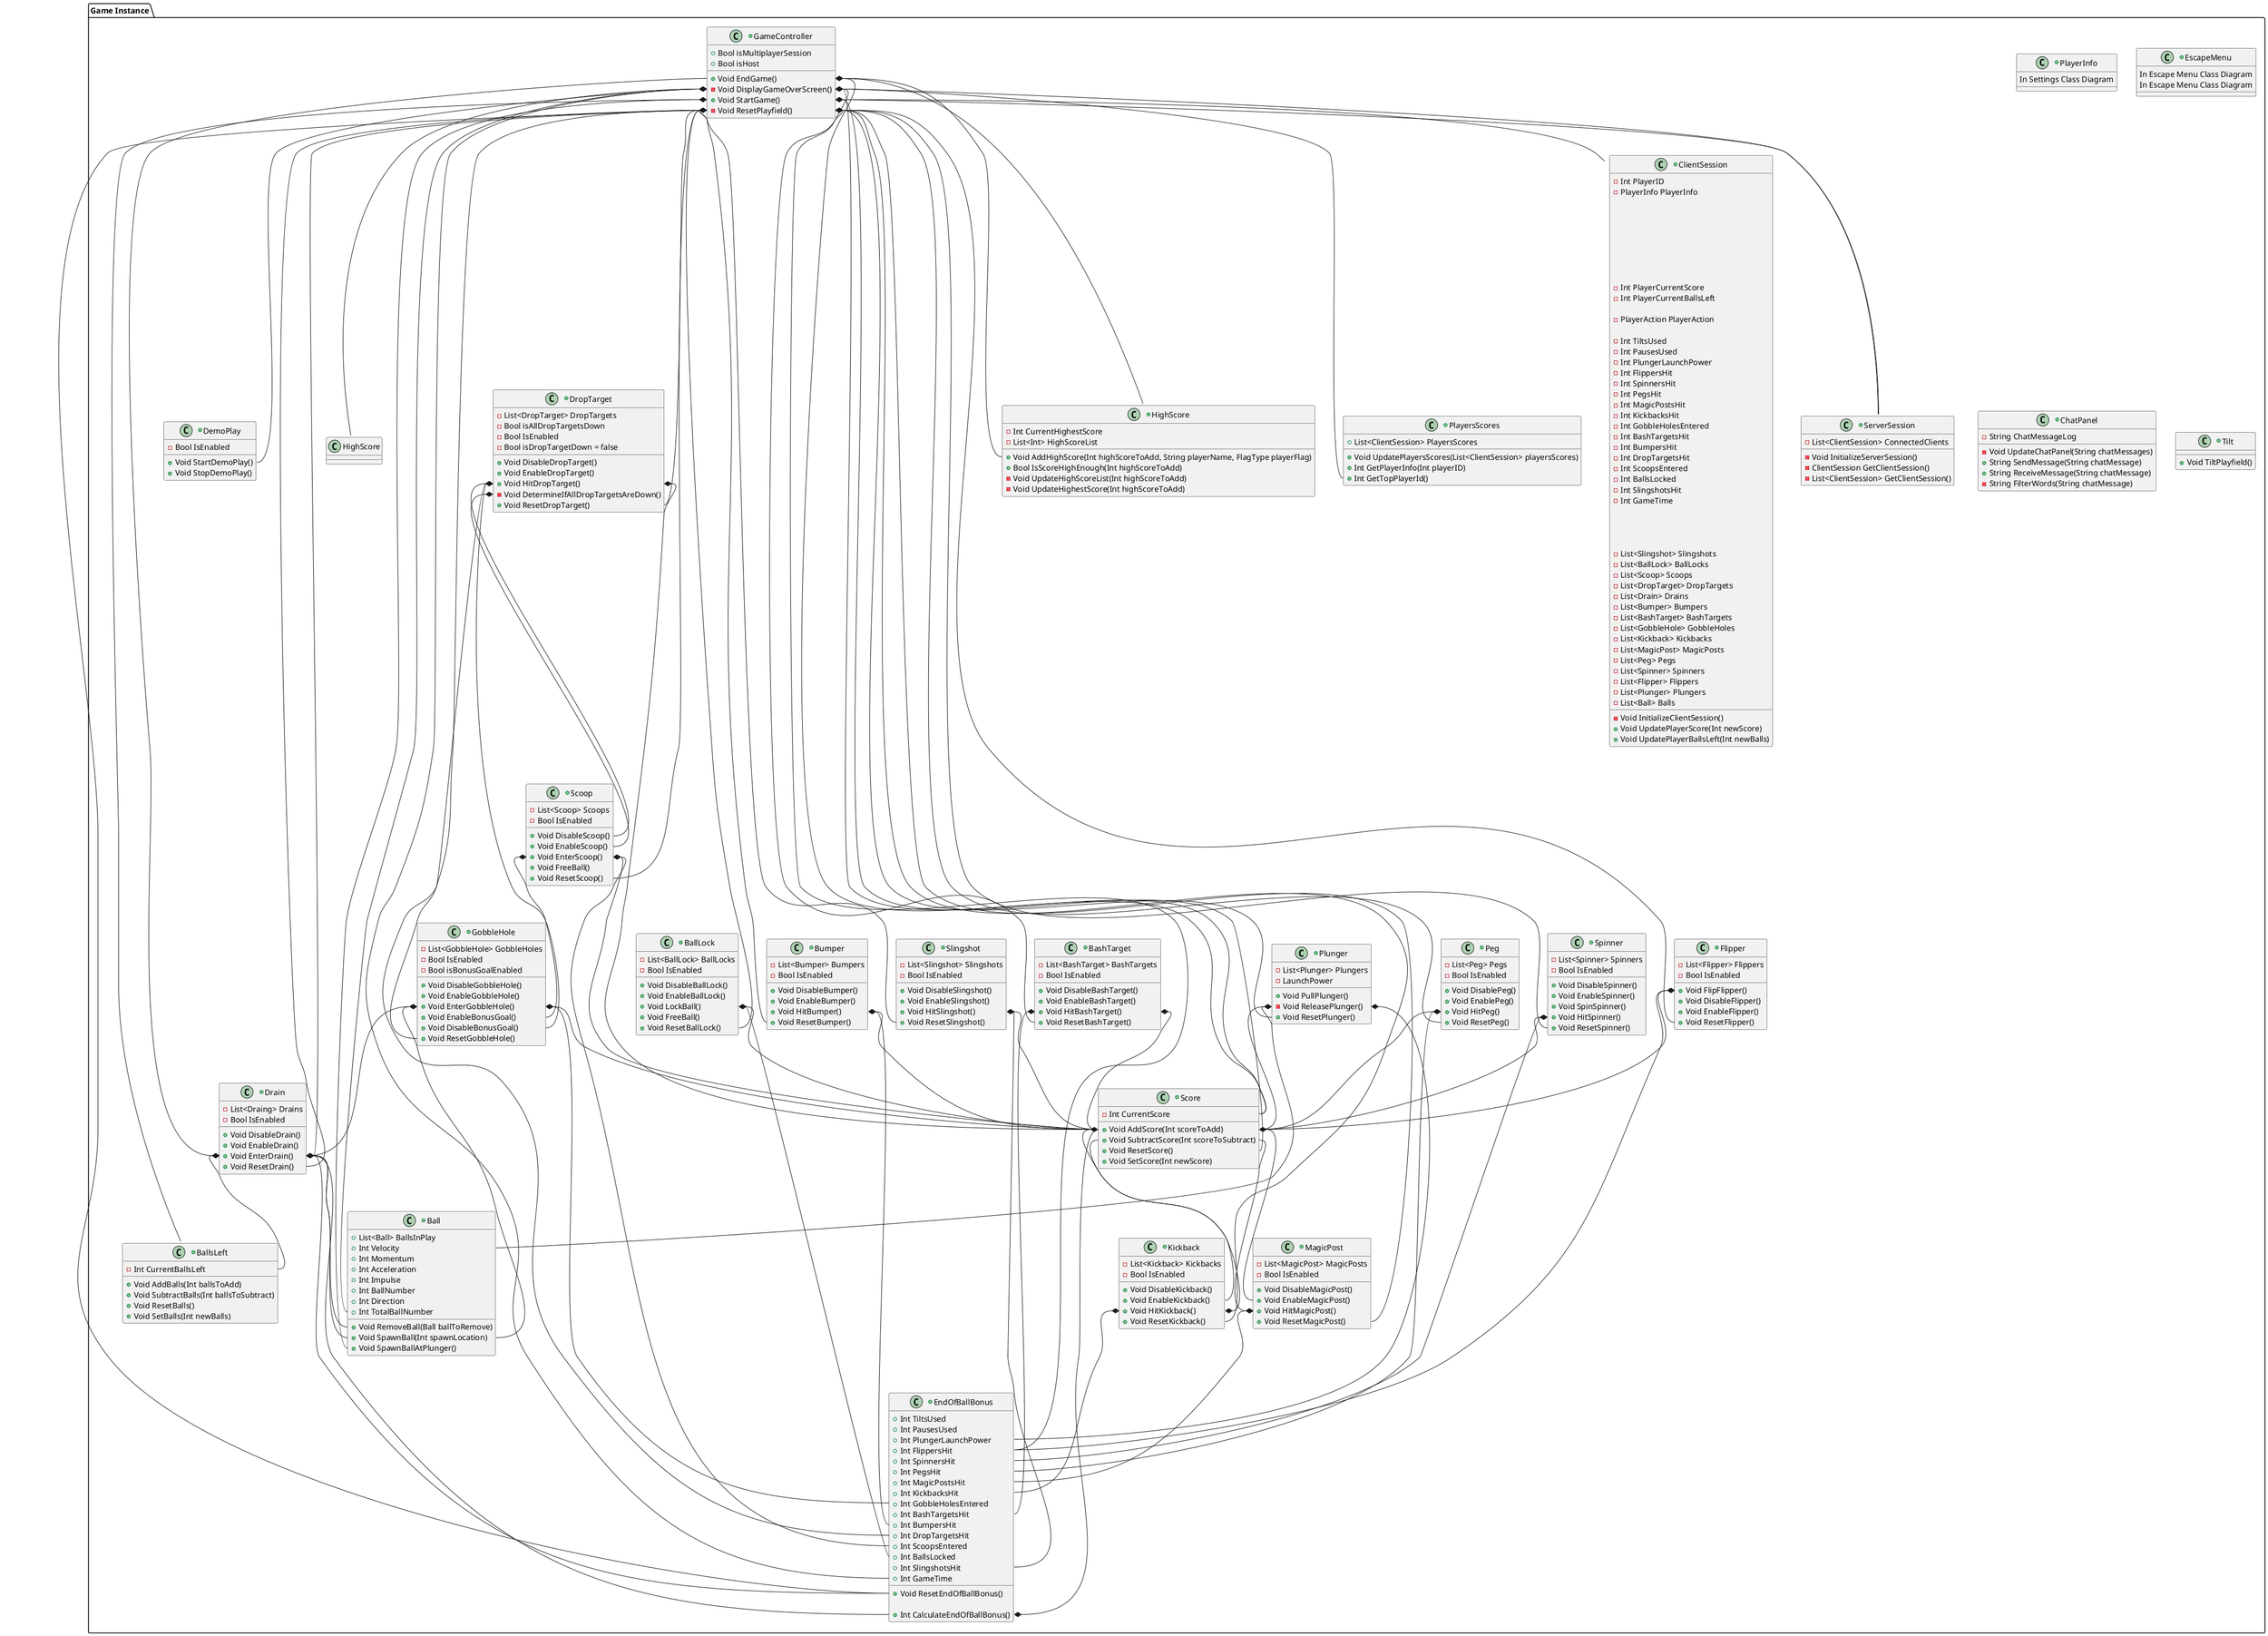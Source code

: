 @startuml GameInstanceClassDiagram

package "Game Instance" {

    ' UI Elements


    +Class "Score" as ScoreClass{
        -Int CurrentScore
        +Void AddScore(Int scoreToAdd)
        +Void SubtractScore(Int scoreToSubtract)
        +Void ResetScore()
        +Void SetScore(Int newScore)


    }

    ScoreClass::AddScore *-- KickbackClass::EnableKickback
    ScoreClass::AddScore *-- MagicPostClass::EnableMagicPost




    +Class "BallsLeft" as BallsLeftClass{
        -Int CurrentBallsLeft
        +Void AddBalls(Int ballsToAdd)
        +Void SubtractBalls(Int ballsToSubtract)
        +Void ResetBalls()
        +Void SetBalls(Int newBalls)
    }

    +Class "HighScore" as HighScoreClass{
        -Int CurrentHighestScore
        -List<Int> HighScoreList
        +Void AddHighScore(Int highScoreToAdd, String playerName, FlagType playerFlag)
        +Bool IsScoreHighEnough(Int highScoreToAdd)
        -Void UpdateHighScoreList(Int highScoreToAdd)
        -Void UpdateHighestScore(Int highScoreToAdd)
    }

    +Class "PlayerInfo" as PlayerInfoClass{
        In Settings Class Diagram
    }

    +Class "EscapeMenu" as EscapeMenuClass{
        In Escape Menu Class Diagram
    }




    ' Multiplayer Elements


    +Class "ChatPanel" as ChatPanelClass{
        -String ChatMessageLog
        -Void UpdateChatPanel(String chatMessages)
        +String SendMessage(String chatMessage)
        +String ReceiveMessage(String chatMessage)
        -String FilterWords(String chatMessage)
    }


    +Class "PlayersScores" as PlayersScoresClass{
        +List<ClientSession> PlayersScores
        +Void UpdatePlayersScores(List<ClientSession> playersScores)
        +Int GetPlayerInfo(Int playerID)
        +Int GetTopPlayerId()
    }


    +Class "ClientSession" as ClientSessionClass{

        -Void InitializeClientSession()

        -Int PlayerID
        -PlayerInfo PlayerInfo

        ' Need to give a lot of thought to how this is going to work?
        ' Do I record the state of all objects on the board and constantly send it and recieve it to other players?
        ' Or do I simulate their button presses and cause the session engine to simulate the game taht is happening on their screen?
        ' If you simulate the button presses, then hackers would get that
        ' I think it might actually be both.
        ' I just realized how complicated multiplayer actually can be.



        ' Record States and Inputs
        ' Inputs are activated automatically on the board
        ' States are Updated as data gets sent and downloaded,
        ' not as fast as possible, but perhaps at a 50ms rate?




        -Int PlayerCurrentScore
        -Int PlayerCurrentBallsLeft

        ' This cannot be input alone through keypress,
        ' needs to record the action done and send it as fast as possible
        -PlayerAction PlayerAction
        ' Player Actions are Tilt, PlungerLaunch, Flipper, Leave Game

        ' End of Ball Bonus
        -Int TiltsUsed
        -Int PausesUsed
        -Int PlungerLaunchPower
        -Int FlippersHit
        -Int SpinnersHit
        -Int PegsHit
        -Int MagicPostsHit
        -Int KickbacksHit
        -Int GobbleHolesEntered
        -Int BashTargetsHit
        -Int BumpersHit
        -Int DropTargetsHit
        -Int ScoopsEntered
        -Int BallsLocked
        -Int SlingshotsHit
        -Int GameTime




        ' These will be objects with their position data, not their functions
        ' Data I need
        ' Position
        ' Enabled
        -List<Slingshot> Slingshots
        -List<BallLock> BallLocks
        -List<Scoop> Scoops
        -List<DropTarget> DropTargets
        -List<Drain> Drains
        -List<Bumper> Bumpers
        -List<BashTarget> BashTargets
        -List<GobbleHole> GobbleHoles
        -List<Kickback> Kickbacks
        -List<MagicPost> MagicPosts
        -List<Peg> Pegs
        -List<Spinner> Spinners
        -List<Flipper> Flippers
        -List<Plunger> Plungers
        -List<Ball> Balls










        +Void UpdatePlayerScore(Int newScore)
        +Void UpdatePlayerBallsLeft(Int newBalls)
    }



    +Class "ServerSession" as ServerSessionClass{
        -Void InitializeServerSession()

        -List<ClientSession> ConnectedClients

        -ClientSession GetClientSession()
        -List<ClientSession> GetClientSession()
    }










    ' Gameplay Elements


    +Class "EndOfBallBonus" as EndOfBallBonusClass{
        +Int TiltsUsed
        +Int PausesUsed
        +Int PlungerLaunchPower
        +Int FlippersHit
        +Int SpinnersHit
        +Int PegsHit
        +Int MagicPostsHit
        +Int KickbacksHit
        +Int GobbleHolesEntered
        +Int BashTargetsHit
        +Int BumpersHit
        +Int DropTargetsHit
        +Int ScoopsEntered
        +Int BallsLocked
        +Int SlingshotsHit
        +Int GameTime

        +Void ResetEndOfBallBonus()

        +Int CalculateEndOfBallBonus()
    }

    EndOfBallBonusClass::CalculateEndOfBallBonus *-- ScoreClass::AddScore





    +Class "DemoPlay" as DemoPlayClass{
        -Bool IsEnabled
        +Void StartDemoPlay()
        +Void StopDemoPlay()

    }




    +Class "GameController" as GameControllerClass {
        +Bool isMultiplayerSession
        +Bool isHost
        +Void EndGame()
        -Void DisplayGameOverScreen()
        +Void StartGame()
        -Void ResetPlayfield()
    }

    GameControllerClass::StartGame *-- ScoreClass::ResetScore
    GameControllerClass::StartGame *-- BallsLeftClass::ResetBallsLeft
    GameControllerClass::StartGame *-- BallClass::SpawnBallAtPlunger
    GameControllerClass::StartGame *-- ClientSessionClass::StartClientSession
    GameControllerClass::StartGame *-- ServerSessionClass::StartServerSession

    GameControllerClass::EndGame *-- ScoreClass::CurrentScore
    GameControllerClass::EndGame *-- HighScoreClass::isScoreHighEnough
    GameControllerClass::EndGame *-- HighScoreClass::AddHighScore

    GameControllerClass::DisplayGameOverScreen *-- ScoreClass::CurrentScore
    GameControllerClass::DisplayGameOverScreen *-- HighScore::HighScoreList
    GameControllerClass::DisplayGameOverScreen *-- EndOfBallBonusClass::GameTime
    GameControllerClass::DisplayGameOverScreen *-- EndOfBallBonusClass::FlippersHit
    GameControllerClass::DisplayGameOverScreen *-- BallClass::TotalBallNumber
    GameControllerClass::DisplayGameOverScreen *-- PlayersScoresClass::GetTopPlayerId
    GameControllerClass::DisplayGameOverScreen *-- ServerSessionClass::GetClientInfo
    GameControllerClass::DisplayGameOverScreen *-- DemoPlayClass::StartDemoPlay

    GameControllerClass::ResetPlayfield *-- EndOfBallBonusClass::ResetEndOfBallBonus
    GameControllerClass::ResetPlayfield *-- SlingshotClass::ResetSlingshot
    GameControllerClass::ResetPlayfield *-- BallLockClass::ResetBallLock
    GameControllerClass::ResetPlayfield *-- ScoopClass::ResetScoop
    GameControllerClass::ResetPlayfield *-- DropTargetClass::ResetDropTarget
    GameControllerClass::ResetPlayfield *-- DrainClass::ResetDrain
    GameControllerClass::ResetPlayfield *-- BumperClass::ResetBumper
    GameControllerClass::ResetPlayfield *-- BashTargetClass::ResetBashTarget
    GameControllerClass::ResetPlayfield *-- GobbleHoleClass::ResetGobbleHole
    GameControllerClass::ResetPlayfield *-- KickbackClass::ResetKickback
    GameControllerClass::ResetPlayfield *-- MagicPostClass::ResetMagicPost
    GameControllerClass::ResetPlayfield *-- PegClass::ResetPeg
    GameControllerClass::ResetPlayfield *-- SpinnerClass::ResetSpinner
    GameControllerClass::ResetPlayfield *-- FlipperClass::ResetFlipper
    GameControllerClass::ResetPlayfield *-- PlungerClass::ResetPlunger





    ' Playfield Elements


    +Class "Slingshot" as SlingshotClass{
        -List<Slingshot> Slingshots
        -Bool IsEnabled
        +Void DisableSlingshot()
        +Void EnableSlingshot()
        +Void HitSlingshot()
        +Void ResetSlingshot()
    }


    SlingshotClass::HitSlingshot *-- ScoreClass::AddScore
    SlingshotClass::HitSlingshot *-- EndOfBallBonusClass::SlingshotsHit



    +Class "BallLock" as BallLockClass{
        -List<BallLock> BallLocks
        -Bool IsEnabled
        +Void DisableBallLock()
        +Void EnableBallLock()
        +Void LockBall()
        +Void FreeBall()
        +Void ResetBallLock()

    }


    BallLockClass::LockBall *-- ScoreClass::AddScore
    BallLockClass::LockBall *-- EndOfBallBonusClass::BallsLocked



    +Class "Scoop" as ScoopClass{
        -List<Scoop> Scoops
        -Bool IsEnabled
        +Void DisableScoop()
        +Void EnableScoop()
        +Void EnterScoop()
        +Void FreeBall()
        +Void ResetScoop()
    }


    ScoopClass::EnterScoop *-- ScoreClass::AddScore
    ScoopClass::EnterScoop *-- EndOfBallBonusClass::ScoopsEntered
    ScoopClass::EnterScoop *-- GobbleHoleClass::EnableBonusGoal


    +Class "DropTarget" as DropTargetClass{
        -List<DropTarget> DropTargets
        -Bool isAllDropTargetsDown
        -Bool IsEnabled
        -Bool isDropTargetDown = false
        +Void DisableDropTarget()
        +Void EnableDropTarget()
        +Void HitDropTarget()
        -Void DetermineIfAllDropTargetsAreDown()
        +Void ResetDropTarget()

    }

    DropTargetClass::HitDropTarget *-- ScoreClass::AddScore
    DropTargetClass::HitDropTarget *-- EndOfBallBonusClass::DropTargetsHit
    DropTargetClass::HitDropTarget *-- ScoopClass::DisableScoop
    DropTargetClass::HitDropTarget *-- GobbleHoleClass::DisableBonusGoal
    DropTargetClass::DetermineIfAllDropTargetsAreDown *-- ScoopClass::EnableScoop

    +Class "Drain" as DrainClass{
        -List<Draing> Drains
        -Bool IsEnabled
        +Void DisableDrain()
        +Void EnableDrain()
        +Void EnterDrain()
        +Void ResetDrain()
    }

    DrainClass::EnterDrain *-- BallClass::RemoveBall
    DrainClass::EnterDrain *-- EndOfBallBonusClass::CalculateEndOfBallBonus
    DrainClass::EnterDrain *-- EndOfBallBonusClass::ResetEndOfBallBonus
    DrainClass::EnterDrain *-- BallsLeftClass::CurrentBallsLeft
    DrainClass::EnterDrain *-- GameControllerClass::EndGame
    DrainClass::EnterDrain *-- BallClass::SpawnBall
    DrainClass::EnterDrain *-- GameControllerClass::ResetPlayfield


    +Class "Bumper" as BumperClass{
        -List<Bumper> Bumpers
        -Bool IsEnabled
        +Void DisableBumper()
        +Void EnableBumper()
        +Void HitBumper()
        +Void ResetBumper()

    }

    BumperClass::HitBumper *-- ScoreClass::AddScore
    BumperClass::HitBumper *-- EndOfBallBonusClass::BumpersHit






    +Class "BashTarget" as BashTargetClass{
        -List<BashTarget> BashTargets
        -Bool IsEnabled
        +Void DisableBashTarget()
        +Void EnableBashTarget()
        +Void HitBashTarget()
        +Void ResetBashTarget()

    }

    BashTargetClass::HitBashTarget *-- ScoreClass::AddScore
    BashTargetClass::HitBashTarget *-- EndOfBallBonusClass::BashTargetsHit











    +Class "GobbleHole" as GobbleHoleClass{
        -List<GobbleHole> GobbleHoles
        -Bool IsEnabled
        -Bool isBonusGoalEnabled
        +Void DisableGobbleHole()
        +Void EnableGobbleHole()
        +Void EnterGobbleHole()
        +Void EnableBonusGoal()
        +Void DisableBonusGoal()
        +Void ResetGobbleHole()



    }



    GobbleHoleClass::EnterGobbleHole *-- ScoreClass::AddScore
    GobbleHoleClass::EnterGobbleHole *-- EndOfBallBonusClass::GobbleHolesEntered
    GobbleHoleClass::EnterGobbleHole *-- BallClass::SpawnBall
    GobbleHoleClass::EnterGobbleHole *-- DrainClass::EnterDrain



    +Class "Kickback" as KickbackClass{
        -List<Kickback> Kickbacks
        -Bool IsEnabled
        +Void DisableKickback()
        +Void EnableKickback()
        +Void HitKickback()
        +Void ResetKickback()

    }


    KickbackClass::HitKickback *-- ScoreClass::SubtractScore
    KickbackClass::HitKickback *-- EndOfBallBonusClass::KickbacksHit


    +Class "MagicPost" as MagicPostClass{
        -List<MagicPost> MagicPosts
        -Bool IsEnabled
        +Void DisableMagicPost()
        +Void EnableMagicPost()
        +Void HitMagicPost()
        +Void ResetMagicPost()

    }


    MagicPostClass::HitMagicPost *-- ScoreClass::SubtractScore
    MagicPostClass::HitMagicPost *-- EndOfBallBonusClass::MagicPostsHit







    +Class "Peg" as PegClass{
        -List<Peg> Pegs
        -Bool IsEnabled
        +Void DisablePeg()
        +Void EnablePeg()
        +Void HitPeg()
        +Void ResetPeg()


    }


    PegClass::HitPeg *-- ScoreClass::AddScore
    PegClass::HitPeg *-- EndOfBallBonusClass::PegsHit




    +Class "Spinner" as SpinnerClass{
        -List<Spinner> Spinners
        -Bool IsEnabled
        +Void DisableSpinner()
        +Void EnableSpinner()
        +Void SpinSpinner()
        +Void HitSpinner()
        +Void ResetSpinner()
    }

    SpinnerClass::HitSpinner *-- ScoreClass::AddScore
    SpinnerClass::HitSpinner *-- EndOfBallBonusClass::SpinnersHit









    +Class "Flipper" as FlipperClass{
        -List<Flipper> Flippers
        -Bool IsEnabled
        +Void FlipFlipper()
        +Void DisableFlipper()
        +Void EnableFlipper()
        +Void ResetFlipper()
    }

    FlipperClass::FlipFlipper *-- ScoreClass::AddScore
    FlipperClass::FlipFlipper *-- EndOfBallBonusClass::FlippersHit







    +Class "Plunger" as PlungerClass{
        -List<Plunger> Plungers
        -LaunchPower
        +Void PullPlunger()
        -Void ReleasePlunger()
        +Void ResetPlunger()


    }

    PlungerClass::ReleasePlunger *-- BallClass::Velocity
    PlungerClass::ReleasePlunger *-- ScoreClass::AddScore
    PlungerClass::ReleasePlunger *-- EndOfBallBonusClass::PlungerLaunchPower
    





    +Class "Ball" as BallClass{
        +List<Ball> BallsInPlay
        +Int Velocity
        +Int Momentum
        +Int Acceleration
        +Int Impulse
        +Int BallNumber
        +Int Direction
        +Int TotalBallNumber

        +Void RemoveBall(Ball ballToRemove)
        +Void SpawnBall(Int spawnLocation)
        +Void SpawnBallAtPlunger()


    }






    ' Buttons Elements

    +Class "EscapeMenu" as EscapeMenuClass{
        In Escape Menu Class Diagram
    }

    +Class "Tilt" as TiltClass{
        +Void TiltPlayfield()
    }




}

































}













@enduml
































